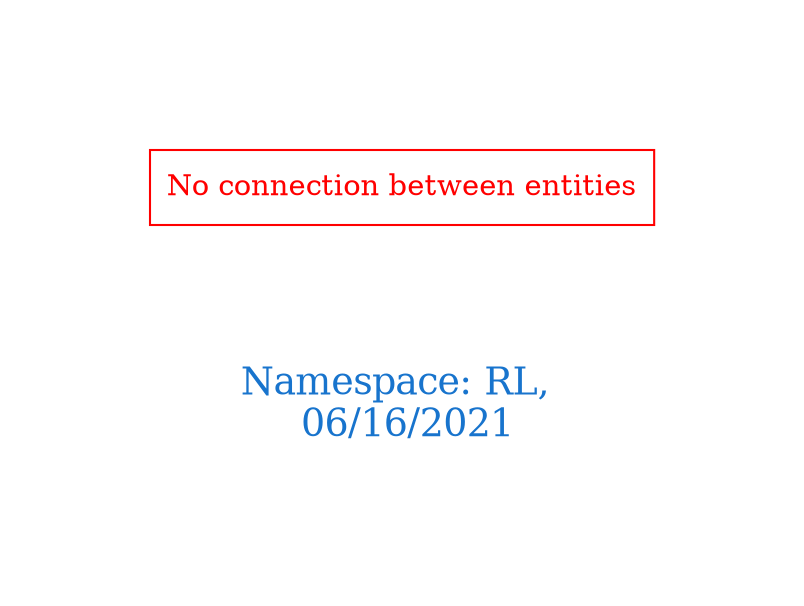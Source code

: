 digraph OGIT_ontology {
 graph [ rankdir= LR,pad=1 
fontsize = 18,
fontcolor= dodgerblue3,label = "\n\n\nNamespace: RL, \n 06/16/2021"];
node[shape=polygon];
edge [  color="gray81"];

"No connection between entities" [fontcolor = "red",color="red", shape="polygon"]
}
